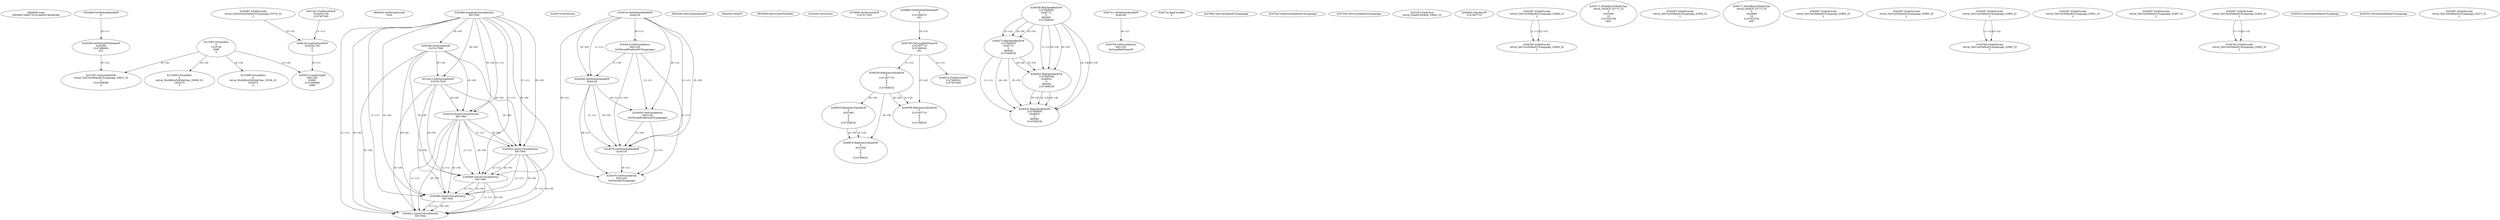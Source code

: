 // Global SCDG with merge call
digraph {
	0 [label="6850628.main
009396276a9075101cae93014b2b038e"]
	1 [label="4254480.GetModuleHandleW
0"]
	2 [label="6844434.SetThreadLocale
1024"]
	3 [label="4243965.InitializeCriticalSection
6917004"]
	4 [label="4243979.GetVersion
"]
	5 [label="4244018.GetModuleHandleW
4244120"]
	6 [label="4244024.GetProcAddress
9441320
GetThreadPreferredUILanguages"]
	5 -> 6 [label="(0-->1)"]
	7 [label="4244044.GetModuleHandleW
4244120"]
	5 -> 7 [label="(1-->1)"]
	5 -> 7 [label="(0-->0)"]
	6 -> 7 [label="(1-->0)"]
	8 [label="4244050.GetProcAddress
9441320
SetThreadPreferredUILanguages"]
	5 -> 8 [label="(0-->1)"]
	6 -> 8 [label="(1-->1)"]
	7 -> 8 [label="(0-->1)"]
	9 [label="4244070.GetModuleHandleW
4244120"]
	5 -> 9 [label="(1-->1)"]
	7 -> 9 [label="(1-->1)"]
	5 -> 9 [label="(0-->0)"]
	6 -> 9 [label="(1-->0)"]
	7 -> 9 [label="(0-->0)"]
	8 -> 9 [label="(1-->0)"]
	10 [label="4244076.GetProcAddress
9441320
GetThreadUILanguage"]
	5 -> 10 [label="(0-->1)"]
	6 -> 10 [label="(1-->1)"]
	7 -> 10 [label="(0-->1)"]
	8 -> 10 [label="(1-->1)"]
	9 -> 10 [label="(0-->1)"]
	11 [label="4250188.GetSystemInfo
2147417660"]
	3 -> 11 [label="(0-->0)"]
	12 [label="6844540.GetCommandLineW
"]
	13 [label="4214413.GetStartupInfoW
2147417624"]
	3 -> 13 [label="(0-->0)"]
	11 -> 13 [label="(0-->0)"]
	14 [label="6844560.GetACP
"]
	15 [label="6844580.GetCurrentThreadId
"]
	16 [label="4250204.GetVersion
"]
	17 [label="4276690.GetVersionExW
2147417420"]
	18 [label="4243306.GetModuleFileNameW
4194304
2147408904
522"]
	1 -> 18 [label="(0-->1)"]
	19 [label="4248064.GetModuleFileNameW
0
2147408370
261"]
	20 [label="4215383.VirtualAlloc
0
1310704
4096
4"]
	21 [label="4246338.RegOpenKeyExW
2147483649
4246772
0
983065
2147408236"]
	22 [label="4245741.GetModuleHandleW
4246160"]
	23 [label="4245758.GetProcAddress
9441320
GetLongPathNameW"]
	22 -> 23 [label="(0-->1)"]
	24 [label="4245785.GetLongPathNameW
2147407710
2147406542
261"]
	19 -> 24 [label="(3-->3)"]
	25 [label="4246556.RegQueryValueExW
0
2147407710
0
0
0
2147408232"]
	24 -> 25 [label="(1-->2)"]
	26 [label="4246599.RegQueryValueExW
0
2147407710
0
0
0
2147408232"]
	24 -> 26 [label="(1-->2)"]
	25 -> 26 [label="(2-->2)"]
	25 -> 26 [label="(6-->6)"]
	27 [label="4246722.RegCloseKey
0"]
	28 [label="4247883.GetUserDefaultUILanguage
"]
	29 [label="4245418.EnterCriticalSection
6917004"]
	3 -> 29 [label="(1-->1)"]
	3 -> 29 [label="(0-->0)"]
	11 -> 29 [label="(0-->0)"]
	13 -> 29 [label="(0-->0)"]
	30 [label="4245454.LeaveCriticalSection
6917004"]
	3 -> 30 [label="(1-->1)"]
	29 -> 30 [label="(1-->1)"]
	3 -> 30 [label="(0-->0)"]
	11 -> 30 [label="(0-->0)"]
	13 -> 30 [label="(0-->0)"]
	29 -> 30 [label="(0-->0)"]
	31 [label="4247923.GetSystemDefaultUILanguage
"]
	32 [label="4245469.LeaveCriticalSection
6917004"]
	3 -> 32 [label="(1-->1)"]
	29 -> 32 [label="(1-->1)"]
	30 -> 32 [label="(1-->1)"]
	3 -> 32 [label="(0-->0)"]
	11 -> 32 [label="(0-->0)"]
	13 -> 32 [label="(0-->0)"]
	29 -> 32 [label="(0-->0)"]
	30 -> 32 [label="(0-->0)"]
	33 [label="4245487.IsValidLocale
retval_GetSystemDefaultUILanguage_33376_32
2"]
	34 [label="4245580.EnterCriticalSection
6917004"]
	3 -> 34 [label="(1-->1)"]
	29 -> 34 [label="(1-->1)"]
	30 -> 34 [label="(1-->1)"]
	32 -> 34 [label="(1-->1)"]
	3 -> 34 [label="(0-->0)"]
	11 -> 34 [label="(0-->0)"]
	13 -> 34 [label="(0-->0)"]
	29 -> 34 [label="(0-->0)"]
	30 -> 34 [label="(0-->0)"]
	32 -> 34 [label="(0-->0)"]
	35 [label="4245621.LeaveCriticalSection
6917004"]
	3 -> 35 [label="(1-->1)"]
	29 -> 35 [label="(1-->1)"]
	30 -> 35 [label="(1-->1)"]
	32 -> 35 [label="(1-->1)"]
	34 -> 35 [label="(1-->1)"]
	3 -> 35 [label="(0-->0)"]
	11 -> 35 [label="(0-->0)"]
	13 -> 35 [label="(0-->0)"]
	29 -> 35 [label="(0-->0)"]
	30 -> 35 [label="(0-->0)"]
	32 -> 35 [label="(0-->0)"]
	34 -> 35 [label="(0-->0)"]
	36 [label="4247558.GetUserDefaultUILanguage
"]
	37 [label="4247567.GetLocaleInfoW
retval_GetUserDefaultUILanguage_33821_32
3
2147408268
4"]
	18 -> 37 [label="(0-->2)"]
	20 -> 37 [label="(4-->4)"]
	38 [label="4247247.FindFirstFileW
3224341740
2147407640"]
	39 [label="4247263.FindClose
retval_FindFirstFileW_33825_32"]
	40 [label="4248145.LoadLibraryExW
3224341740
0
2"]
	38 -> 40 [label="(1-->1)"]
	33 -> 40 [label="(2-->3)"]
	41 [label="4250073.LoadStringW
9441340
65485
2147409468
4096"]
	40 -> 41 [label="(0-->1)"]
	20 -> 41 [label="(3-->4)"]
	42 [label="4246372.RegOpenKeyExW
2147483650
4246772
0
983065
2147408236"]
	21 -> 42 [label="(2-->2)"]
	21 -> 42 [label="(4-->4)"]
	21 -> 42 [label="(5-->5)"]
	43 [label="4246402.RegOpenKeyExW
2147483649
4246832
0
983065
2147408236"]
	21 -> 43 [label="(1-->1)"]
	21 -> 43 [label="(4-->4)"]
	42 -> 43 [label="(4-->4)"]
	21 -> 43 [label="(5-->5)"]
	42 -> 43 [label="(5-->5)"]
	44 [label="4246432.RegOpenKeyExW
2147483650
4246832
0
983065
2147408236"]
	42 -> 44 [label="(1-->1)"]
	43 -> 44 [label="(2-->2)"]
	21 -> 44 [label="(4-->4)"]
	42 -> 44 [label="(4-->4)"]
	43 -> 44 [label="(4-->4)"]
	21 -> 44 [label="(5-->5)"]
	42 -> 44 [label="(5-->5)"]
	43 -> 44 [label="(5-->5)"]
	45 [label="4245683.CharNextW
2147407716"]
	46 [label="4245487.IsValidLocale
retval_GetUserDefaultUILanguage_32984_32
2"]
	47 [label="4250171.MultiByteToWideChar
retval_GetACP_32773_32
0
4243560
16
2147403704
2047"]
	48 [label="4215588.VirtualAlloc
0
retval_MultiByteToWideChar_33808_32
1052672
4"]
	20 -> 48 [label="(4-->4)"]
	49 [label="4246635.RegQueryValueExW
0
4247000
0
0
0
2147408232"]
	25 -> 49 [label="(6-->6)"]
	50 [label="4245487.IsValidLocale
retval_GetUserDefaultUILanguage_32958_32
2"]
	51 [label="4250171.MultiByteToWideChar
retval_GetACP_32773_32
0
4243868
10
2147403704
2047"]
	52 [label="4215588.VirtualAlloc
0
retval_MultiByteToWideChar_33536_32
1052672
4"]
	20 -> 52 [label="(4-->4)"]
	53 [label="4245487.IsValidLocale
retval_GetUserDefaultUILanguage_32982_32
2"]
	54 [label="4245487.IsValidLocale
retval_GetUserDefaultUILanguage_32983_32
2"]
	55 [label="4245487.IsValidLocale
retval_GetUserDefaultUILanguage_32985_32
2"]
	56 [label="4245487.IsValidLocale
retval_GetUserDefaultUILanguage_32961_32
2"]
	57 [label="4246676.RegQueryValueExW
0
4247000
0
0
0
2147408232"]
	49 -> 57 [label="(2-->2)"]
	25 -> 57 [label="(6-->6)"]
	49 -> 57 [label="(6-->6)"]
	58 [label="4245487.IsValidLocale
retval_GetUserDefaultUILanguage_32997_32
2"]
	59 [label="4245487.IsValidLocale
retval_GetUserDefaultUILanguage_32840_32
2"]
	60 [label="4244766.IsValidLocale
retval_GetUserDefaultUILanguage_32840_32
2"]
	59 -> 60 [label="(1-->1)"]
	59 -> 60 [label="(2-->2)"]
	61 [label="4245525.GetSystemDefaultUILanguage
"]
	62 [label="4245552.GetSystemDefaultUILanguage
"]
	63 [label="4246014.FindFirstFileW
2147406542
2147407064"]
	24 -> 63 [label="(2-->1)"]
	64 [label="4245487.IsValidLocale
retval_GetUserDefaultUILanguage_33227_32
2"]
	65 [label="4244766.IsValidLocale
retval_GetUserDefaultUILanguage_32984_32
2"]
	46 -> 65 [label="(1-->1)"]
	46 -> 65 [label="(2-->2)"]
	66 [label="4244766.IsValidLocale
retval_GetUserDefaultUILanguage_32985_32
2"]
	55 -> 66 [label="(1-->1)"]
	55 -> 66 [label="(2-->2)"]
}
